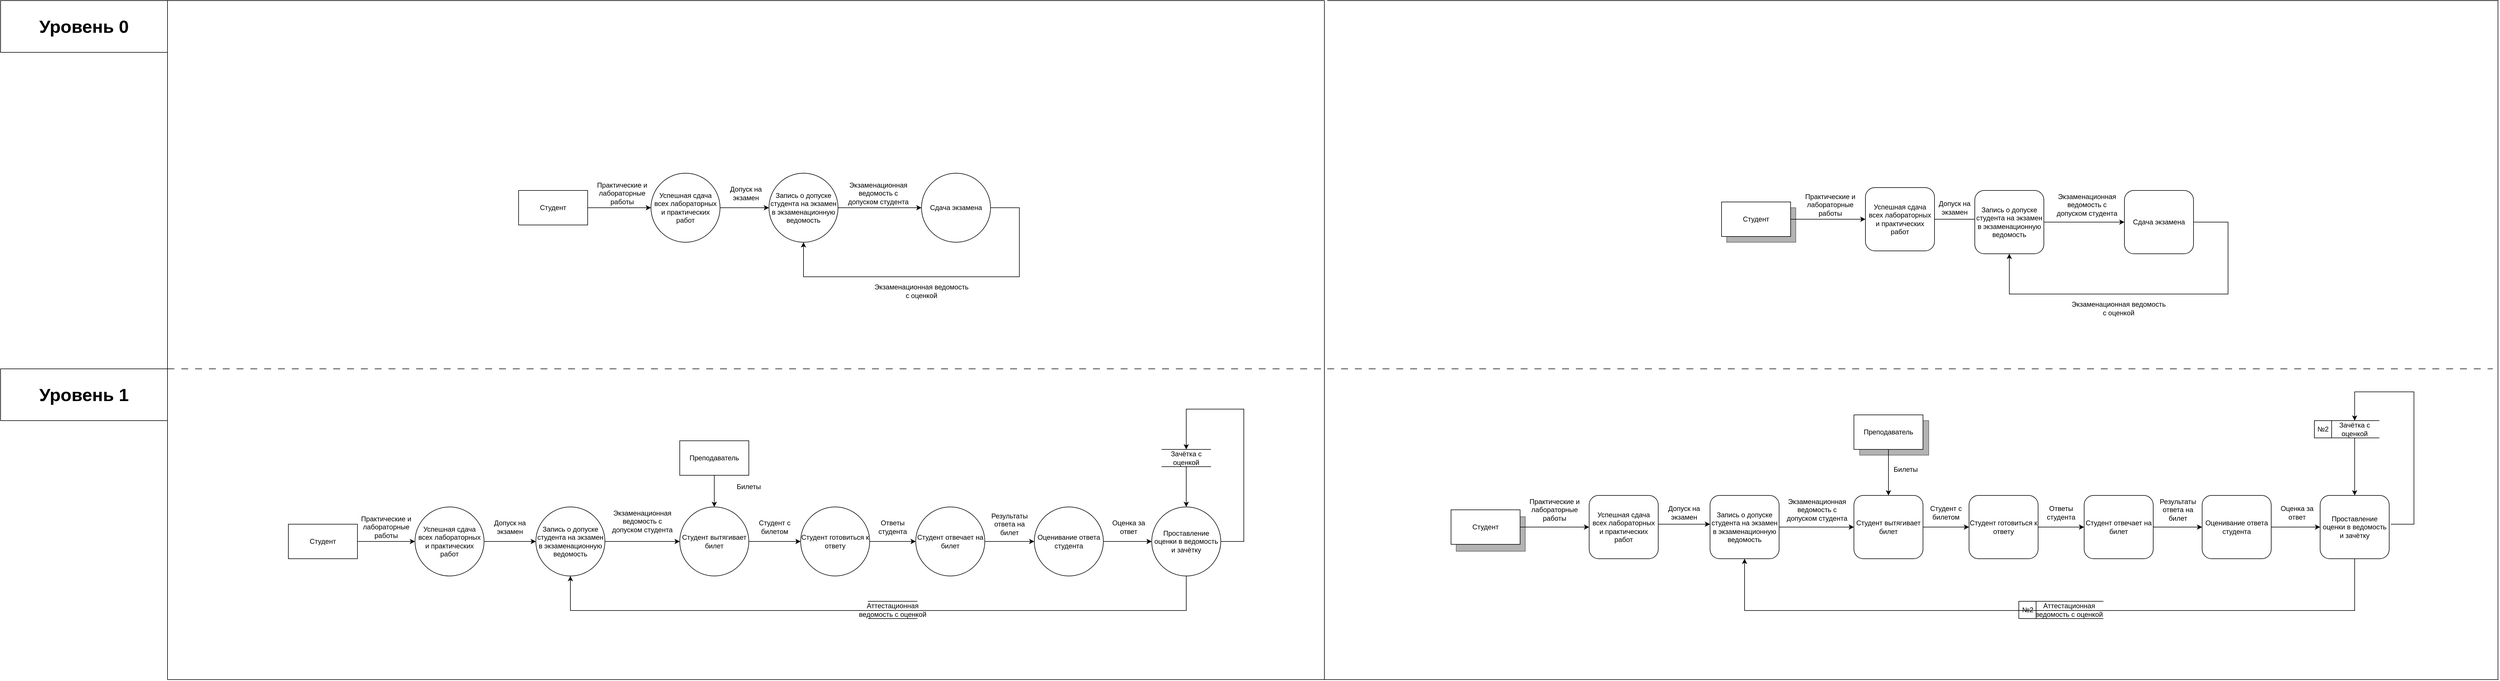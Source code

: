 <mxfile version="24.7.17">
  <diagram name="Страница — 1" id="KuF1aNF__Dn9vjjgXvMM">
    <mxGraphModel dx="2816" dy="2047" grid="1" gridSize="10" guides="1" tooltips="1" connect="1" arrows="1" fold="1" page="1" pageScale="1" pageWidth="827" pageHeight="1169" math="0" shadow="0">
      <root>
        <mxCell id="0" />
        <mxCell id="1" parent="0" />
        <mxCell id="7VWR8RbHU1ZDGCrCG8eW-115" value="" style="rounded=0;whiteSpace=wrap;html=1;fillColor=#B3B3B3;fontColor=#333333;strokeColor=#666666;" parent="1" vertex="1">
          <mxGeometry x="2610" y="450" width="120" height="60" as="geometry" />
        </mxCell>
        <mxCell id="oi9j0CM-D3y_nceLljSZ-13" value="Преподаватель" style="rounded=0;whiteSpace=wrap;html=1;" parent="1" vertex="1">
          <mxGeometry x="560" y="485" width="120" height="60" as="geometry" />
        </mxCell>
        <mxCell id="oi9j0CM-D3y_nceLljSZ-25" value="" style="endArrow=classic;html=1;rounded=0;exitX=1;exitY=0.5;exitDx=0;exitDy=0;entryX=0;entryY=0.5;entryDx=0;entryDy=0;" parent="1" source="Vf7tZnKfZint6bOVtPZR-2" edge="1">
          <mxGeometry width="50" height="50" relative="1" as="geometry">
            <mxPoint x="190" y="660" as="sourcePoint" />
            <mxPoint x="310" y="660" as="targetPoint" />
          </mxGeometry>
        </mxCell>
        <mxCell id="oi9j0CM-D3y_nceLljSZ-30" value="Допуск на&lt;br&gt;экзамен" style="text;html=1;align=center;verticalAlign=middle;whiteSpace=wrap;rounded=0;" parent="1" vertex="1">
          <mxGeometry x="230" y="620" width="70" height="30" as="geometry" />
        </mxCell>
        <mxCell id="7VWR8RbHU1ZDGCrCG8eW-5" value="Ответы студента" style="text;html=1;align=center;verticalAlign=middle;whiteSpace=wrap;rounded=0;" parent="1" vertex="1">
          <mxGeometry x="900" y="620" width="60" height="30" as="geometry" />
        </mxCell>
        <mxCell id="7VWR8RbHU1ZDGCrCG8eW-9" value="Запись о допуске студента на экзамен в экзаменационную ведомость" style="ellipse;whiteSpace=wrap;html=1;aspect=fixed;" parent="1" vertex="1">
          <mxGeometry x="310" y="600" width="120" height="120" as="geometry" />
        </mxCell>
        <mxCell id="7VWR8RbHU1ZDGCrCG8eW-18" value="" style="endArrow=classic;html=1;rounded=0;exitX=1;exitY=0.5;exitDx=0;exitDy=0;entryX=0;entryY=0.5;entryDx=0;entryDy=0;" parent="1" source="7VWR8RbHU1ZDGCrCG8eW-9" target="7VWR8RbHU1ZDGCrCG8eW-20" edge="1">
          <mxGeometry width="50" height="50" relative="1" as="geometry">
            <mxPoint x="530" y="770" as="sourcePoint" />
            <mxPoint x="590" y="660" as="targetPoint" />
          </mxGeometry>
        </mxCell>
        <mxCell id="7VWR8RbHU1ZDGCrCG8eW-19" value="Экзаменационная&lt;br&gt;ведомость с допуском студента" style="text;html=1;align=center;verticalAlign=middle;whiteSpace=wrap;rounded=0;" parent="1" vertex="1">
          <mxGeometry x="440" y="600" width="110" height="50" as="geometry" />
        </mxCell>
        <mxCell id="7VWR8RbHU1ZDGCrCG8eW-20" value="Студент вытягивает билет" style="ellipse;whiteSpace=wrap;html=1;aspect=fixed;" parent="1" vertex="1">
          <mxGeometry x="560" y="600" width="120" height="120" as="geometry" />
        </mxCell>
        <mxCell id="7VWR8RbHU1ZDGCrCG8eW-21" value="" style="endArrow=classic;html=1;rounded=0;entryX=0.5;entryY=0;entryDx=0;entryDy=0;exitX=0.5;exitY=1;exitDx=0;exitDy=0;" parent="1" source="oi9j0CM-D3y_nceLljSZ-13" target="7VWR8RbHU1ZDGCrCG8eW-20" edge="1">
          <mxGeometry width="50" height="50" relative="1" as="geometry">
            <mxPoint x="650" y="520" as="sourcePoint" />
            <mxPoint x="800" y="710" as="targetPoint" />
          </mxGeometry>
        </mxCell>
        <mxCell id="7VWR8RbHU1ZDGCrCG8eW-22" value="Билеты" style="text;html=1;align=center;verticalAlign=middle;whiteSpace=wrap;rounded=0;" parent="1" vertex="1">
          <mxGeometry x="650" y="550" width="60" height="30" as="geometry" />
        </mxCell>
        <mxCell id="7VWR8RbHU1ZDGCrCG8eW-23" value="Студент готовиться к ответу" style="ellipse;whiteSpace=wrap;html=1;aspect=fixed;" parent="1" vertex="1">
          <mxGeometry x="770" y="600" width="120" height="120" as="geometry" />
        </mxCell>
        <mxCell id="7VWR8RbHU1ZDGCrCG8eW-24" value="" style="endArrow=classic;html=1;rounded=0;exitX=1;exitY=0.5;exitDx=0;exitDy=0;entryX=0;entryY=0.5;entryDx=0;entryDy=0;" parent="1" source="7VWR8RbHU1ZDGCrCG8eW-20" target="7VWR8RbHU1ZDGCrCG8eW-23" edge="1">
          <mxGeometry width="50" height="50" relative="1" as="geometry">
            <mxPoint x="790" y="760" as="sourcePoint" />
            <mxPoint x="840" y="710" as="targetPoint" />
          </mxGeometry>
        </mxCell>
        <mxCell id="7VWR8RbHU1ZDGCrCG8eW-25" value="Студент с билетом" style="text;html=1;align=center;verticalAlign=middle;whiteSpace=wrap;rounded=0;" parent="1" vertex="1">
          <mxGeometry x="695" y="620" width="60" height="30" as="geometry" />
        </mxCell>
        <mxCell id="7VWR8RbHU1ZDGCrCG8eW-26" value="Студент отвечает на билет" style="ellipse;whiteSpace=wrap;html=1;aspect=fixed;" parent="1" vertex="1">
          <mxGeometry x="970" y="600" width="120" height="120" as="geometry" />
        </mxCell>
        <mxCell id="7VWR8RbHU1ZDGCrCG8eW-27" value="" style="endArrow=classic;html=1;rounded=0;exitX=1;exitY=0.5;exitDx=0;exitDy=0;entryX=0;entryY=0.5;entryDx=0;entryDy=0;" parent="1" source="7VWR8RbHU1ZDGCrCG8eW-23" target="7VWR8RbHU1ZDGCrCG8eW-26" edge="1">
          <mxGeometry width="50" height="50" relative="1" as="geometry">
            <mxPoint x="760" y="780" as="sourcePoint" />
            <mxPoint x="1110" y="660" as="targetPoint" />
          </mxGeometry>
        </mxCell>
        <mxCell id="7VWR8RbHU1ZDGCrCG8eW-28" value="Зачётка с оценкой" style="text;html=1;align=center;verticalAlign=middle;whiteSpace=wrap;rounded=0;" parent="1" vertex="1">
          <mxGeometry x="1397" y="500" width="86" height="30" as="geometry" />
        </mxCell>
        <mxCell id="7VWR8RbHU1ZDGCrCG8eW-29" value="" style="endArrow=classic;html=1;rounded=0;exitX=1;exitY=0.5;exitDx=0;exitDy=0;entryX=0;entryY=0.5;entryDx=0;entryDy=0;" parent="1" source="7VWR8RbHU1ZDGCrCG8eW-26" target="7VWR8RbHU1ZDGCrCG8eW-31" edge="1">
          <mxGeometry width="50" height="50" relative="1" as="geometry">
            <mxPoint x="1020" y="780" as="sourcePoint" />
            <mxPoint x="1330" y="660" as="targetPoint" />
          </mxGeometry>
        </mxCell>
        <mxCell id="7VWR8RbHU1ZDGCrCG8eW-30" value="Результаты ответа на билет" style="text;html=1;align=center;verticalAlign=middle;whiteSpace=wrap;rounded=0;" parent="1" vertex="1">
          <mxGeometry x="1090" y="615" width="86" height="30" as="geometry" />
        </mxCell>
        <mxCell id="7VWR8RbHU1ZDGCrCG8eW-31" value="Оценивание ответа студента" style="ellipse;whiteSpace=wrap;html=1;aspect=fixed;" parent="1" vertex="1">
          <mxGeometry x="1176" y="600" width="120" height="120" as="geometry" />
        </mxCell>
        <mxCell id="7VWR8RbHU1ZDGCrCG8eW-32" value="" style="endArrow=none;html=1;rounded=0;exitX=0;exitY=0;exitDx=0;exitDy=0;entryX=1;entryY=0;entryDx=0;entryDy=0;" parent="1" source="7VWR8RbHU1ZDGCrCG8eW-28" target="7VWR8RbHU1ZDGCrCG8eW-28" edge="1">
          <mxGeometry width="50" height="50" relative="1" as="geometry">
            <mxPoint x="1190" y="770" as="sourcePoint" />
            <mxPoint x="1240" y="720" as="targetPoint" />
          </mxGeometry>
        </mxCell>
        <mxCell id="7VWR8RbHU1ZDGCrCG8eW-33" value="" style="endArrow=none;html=1;rounded=0;exitX=0;exitY=1;exitDx=0;exitDy=0;entryX=1;entryY=1;entryDx=0;entryDy=0;" parent="1" source="7VWR8RbHU1ZDGCrCG8eW-28" target="7VWR8RbHU1ZDGCrCG8eW-28" edge="1">
          <mxGeometry width="50" height="50" relative="1" as="geometry">
            <mxPoint x="1190" y="720" as="sourcePoint" />
            <mxPoint x="1240" y="670" as="targetPoint" />
          </mxGeometry>
        </mxCell>
        <mxCell id="7VWR8RbHU1ZDGCrCG8eW-35" value="" style="endArrow=classic;html=1;rounded=0;entryX=0.5;entryY=0;entryDx=0;entryDy=0;exitX=0.5;exitY=1;exitDx=0;exitDy=0;" parent="1" source="7VWR8RbHU1ZDGCrCG8eW-28" target="7VWR8RbHU1ZDGCrCG8eW-36" edge="1">
          <mxGeometry width="50" height="50" relative="1" as="geometry">
            <mxPoint x="1614" y="500" as="sourcePoint" />
            <mxPoint x="1500" y="600" as="targetPoint" />
          </mxGeometry>
        </mxCell>
        <mxCell id="7VWR8RbHU1ZDGCrCG8eW-36" value="Проставление оценки в ведомость и зачётку" style="ellipse;whiteSpace=wrap;html=1;aspect=fixed;" parent="1" vertex="1">
          <mxGeometry x="1380" y="600" width="120" height="120" as="geometry" />
        </mxCell>
        <mxCell id="7VWR8RbHU1ZDGCrCG8eW-37" value="" style="endArrow=classic;html=1;rounded=0;exitX=1;exitY=0.5;exitDx=0;exitDy=0;entryX=0;entryY=0.5;entryDx=0;entryDy=0;" parent="1" source="7VWR8RbHU1ZDGCrCG8eW-31" target="7VWR8RbHU1ZDGCrCG8eW-36" edge="1">
          <mxGeometry width="50" height="50" relative="1" as="geometry">
            <mxPoint x="1220" y="740" as="sourcePoint" />
            <mxPoint x="1270" y="690" as="targetPoint" />
          </mxGeometry>
        </mxCell>
        <mxCell id="7VWR8RbHU1ZDGCrCG8eW-38" value="Оценка за ответ" style="text;html=1;align=center;verticalAlign=middle;whiteSpace=wrap;rounded=0;" parent="1" vertex="1">
          <mxGeometry x="1310" y="620" width="60" height="30" as="geometry" />
        </mxCell>
        <mxCell id="7VWR8RbHU1ZDGCrCG8eW-39" value="" style="endArrow=classic;html=1;rounded=0;exitX=1;exitY=0.5;exitDx=0;exitDy=0;entryX=0.5;entryY=0;entryDx=0;entryDy=0;" parent="1" source="7VWR8RbHU1ZDGCrCG8eW-36" target="7VWR8RbHU1ZDGCrCG8eW-28" edge="1">
          <mxGeometry width="50" height="50" relative="1" as="geometry">
            <mxPoint x="1330" y="890" as="sourcePoint" />
            <mxPoint x="1500" y="460" as="targetPoint" />
            <Array as="points">
              <mxPoint x="1540" y="660" />
              <mxPoint x="1540" y="430" />
              <mxPoint x="1440" y="430" />
            </Array>
          </mxGeometry>
        </mxCell>
        <mxCell id="7VWR8RbHU1ZDGCrCG8eW-43" value="" style="endArrow=classic;html=1;rounded=0;exitX=0.5;exitY=1;exitDx=0;exitDy=0;entryX=0.5;entryY=1;entryDx=0;entryDy=0;" parent="1" source="7VWR8RbHU1ZDGCrCG8eW-36" target="7VWR8RbHU1ZDGCrCG8eW-9" edge="1">
          <mxGeometry width="50" height="50" relative="1" as="geometry">
            <mxPoint x="1300" y="710" as="sourcePoint" />
            <mxPoint x="370" y="800" as="targetPoint" />
            <Array as="points">
              <mxPoint x="1440" y="780" />
              <mxPoint x="370" y="780" />
            </Array>
          </mxGeometry>
        </mxCell>
        <mxCell id="7VWR8RbHU1ZDGCrCG8eW-48" value="" style="endArrow=none;html=1;rounded=0;" parent="1" edge="1">
          <mxGeometry width="50" height="50" relative="1" as="geometry">
            <mxPoint x="-330" y="900" as="sourcePoint" />
            <mxPoint x="1680" y="900" as="targetPoint" />
          </mxGeometry>
        </mxCell>
        <mxCell id="7VWR8RbHU1ZDGCrCG8eW-49" value="" style="endArrow=none;html=1;rounded=0;" parent="1" edge="1">
          <mxGeometry width="50" height="50" relative="1" as="geometry">
            <mxPoint x="-330" y="900" as="sourcePoint" />
            <mxPoint x="-330" y="-280" as="targetPoint" />
          </mxGeometry>
        </mxCell>
        <mxCell id="7VWR8RbHU1ZDGCrCG8eW-51" value="" style="endArrow=none;html=1;rounded=0;" parent="1" edge="1">
          <mxGeometry width="50" height="50" relative="1" as="geometry">
            <mxPoint x="1680" y="-280" as="sourcePoint" />
            <mxPoint x="1680" y="900" as="targetPoint" />
          </mxGeometry>
        </mxCell>
        <mxCell id="7VWR8RbHU1ZDGCrCG8eW-53" value="Преподаватель" style="rounded=0;whiteSpace=wrap;html=1;" parent="1" vertex="1">
          <mxGeometry x="2600" y="440" width="120" height="60" as="geometry" />
        </mxCell>
        <mxCell id="7VWR8RbHU1ZDGCrCG8eW-61" value="" style="endArrow=classic;html=1;rounded=0;exitX=1;exitY=0.5;exitDx=0;exitDy=0;entryX=0;entryY=0.5;entryDx=0;entryDy=0;" parent="1" edge="1">
          <mxGeometry width="50" height="50" relative="1" as="geometry">
            <mxPoint x="2230" y="630" as="sourcePoint" />
            <mxPoint x="2350" y="630" as="targetPoint" />
          </mxGeometry>
        </mxCell>
        <mxCell id="7VWR8RbHU1ZDGCrCG8eW-65" value="Допуск на&lt;br&gt;экзамен" style="text;html=1;align=center;verticalAlign=middle;whiteSpace=wrap;rounded=0;" parent="1" vertex="1">
          <mxGeometry x="2270" y="595" width="70" height="30" as="geometry" />
        </mxCell>
        <mxCell id="7VWR8RbHU1ZDGCrCG8eW-66" value="Ответы студента" style="text;html=1;align=center;verticalAlign=middle;whiteSpace=wrap;rounded=0;" parent="1" vertex="1">
          <mxGeometry x="2930" y="595" width="60" height="30" as="geometry" />
        </mxCell>
        <mxCell id="7VWR8RbHU1ZDGCrCG8eW-73" value="" style="endArrow=classic;html=1;rounded=0;exitX=1;exitY=0.5;exitDx=0;exitDy=0;entryX=0;entryY=0.5;entryDx=0;entryDy=0;" parent="1" source="7VWR8RbHU1ZDGCrCG8eW-101" target="7VWR8RbHU1ZDGCrCG8eW-102" edge="1">
          <mxGeometry width="50" height="50" relative="1" as="geometry">
            <mxPoint x="2470" y="630" as="sourcePoint" />
            <mxPoint x="2630" y="630" as="targetPoint" />
          </mxGeometry>
        </mxCell>
        <mxCell id="7VWR8RbHU1ZDGCrCG8eW-74" value="Экзаменационная&lt;br&gt;ведомость с допуском студента" style="text;html=1;align=center;verticalAlign=middle;whiteSpace=wrap;rounded=0;" parent="1" vertex="1">
          <mxGeometry x="2481" y="580" width="110" height="50" as="geometry" />
        </mxCell>
        <mxCell id="7VWR8RbHU1ZDGCrCG8eW-76" value="" style="endArrow=classic;html=1;rounded=0;exitX=0.5;exitY=1;exitDx=0;exitDy=0;entryX=0.5;entryY=0;entryDx=0;entryDy=0;" parent="1" source="7VWR8RbHU1ZDGCrCG8eW-53" target="7VWR8RbHU1ZDGCrCG8eW-102" edge="1">
          <mxGeometry width="50" height="50" relative="1" as="geometry">
            <mxPoint x="2790" y="730" as="sourcePoint" />
            <mxPoint x="2690" y="690" as="targetPoint" />
          </mxGeometry>
        </mxCell>
        <mxCell id="7VWR8RbHU1ZDGCrCG8eW-77" value="Билеты" style="text;html=1;align=center;verticalAlign=middle;whiteSpace=wrap;rounded=0;" parent="1" vertex="1">
          <mxGeometry x="2660" y="520" width="60" height="30" as="geometry" />
        </mxCell>
        <mxCell id="7VWR8RbHU1ZDGCrCG8eW-79" value="" style="endArrow=classic;html=1;rounded=0;exitX=1;exitY=0.5;exitDx=0;exitDy=0;entryX=0;entryY=0.5;entryDx=0;entryDy=0;" parent="1" source="7VWR8RbHU1ZDGCrCG8eW-102" target="7VWR8RbHU1ZDGCrCG8eW-103" edge="1">
          <mxGeometry width="50" height="50" relative="1" as="geometry">
            <mxPoint x="2750" y="630" as="sourcePoint" />
            <mxPoint x="2830" y="630" as="targetPoint" />
          </mxGeometry>
        </mxCell>
        <mxCell id="7VWR8RbHU1ZDGCrCG8eW-80" value="Студент с билетом" style="text;html=1;align=center;verticalAlign=middle;whiteSpace=wrap;rounded=0;" parent="1" vertex="1">
          <mxGeometry x="2730" y="595" width="60" height="30" as="geometry" />
        </mxCell>
        <mxCell id="7VWR8RbHU1ZDGCrCG8eW-82" value="" style="endArrow=classic;html=1;rounded=0;exitX=1;exitY=0.5;exitDx=0;exitDy=0;entryX=0;entryY=0.5;entryDx=0;entryDy=0;" parent="1" source="7VWR8RbHU1ZDGCrCG8eW-103" target="7VWR8RbHU1ZDGCrCG8eW-104" edge="1">
          <mxGeometry width="50" height="50" relative="1" as="geometry">
            <mxPoint x="2950" y="630" as="sourcePoint" />
            <mxPoint x="3040.0" y="630" as="targetPoint" />
          </mxGeometry>
        </mxCell>
        <mxCell id="7VWR8RbHU1ZDGCrCG8eW-83" value="Зачётка с оценкой" style="text;html=1;align=center;verticalAlign=middle;whiteSpace=wrap;rounded=0;" parent="1" vertex="1">
          <mxGeometry x="3427" y="450" width="86" height="30" as="geometry" />
        </mxCell>
        <mxCell id="7VWR8RbHU1ZDGCrCG8eW-84" value="" style="endArrow=classic;html=1;rounded=0;exitX=1;exitY=0.5;exitDx=0;exitDy=0;entryX=0;entryY=0.5;entryDx=0;entryDy=0;" parent="1" source="7VWR8RbHU1ZDGCrCG8eW-104" target="7VWR8RbHU1ZDGCrCG8eW-105" edge="1">
          <mxGeometry width="50" height="50" relative="1" as="geometry">
            <mxPoint x="3160.0" y="630" as="sourcePoint" />
            <mxPoint x="3256" y="630" as="targetPoint" />
          </mxGeometry>
        </mxCell>
        <mxCell id="7VWR8RbHU1ZDGCrCG8eW-85" value="Результаты ответа на билет" style="text;html=1;align=center;verticalAlign=middle;whiteSpace=wrap;rounded=0;" parent="1" vertex="1">
          <mxGeometry x="3120" y="590" width="86" height="30" as="geometry" />
        </mxCell>
        <mxCell id="7VWR8RbHU1ZDGCrCG8eW-87" value="" style="endArrow=none;html=1;rounded=0;exitX=0;exitY=0;exitDx=0;exitDy=0;entryX=1;entryY=0;entryDx=0;entryDy=0;" parent="1" source="7VWR8RbHU1ZDGCrCG8eW-83" target="7VWR8RbHU1ZDGCrCG8eW-83" edge="1">
          <mxGeometry width="50" height="50" relative="1" as="geometry">
            <mxPoint x="3163" y="760" as="sourcePoint" />
            <mxPoint x="3213" y="710" as="targetPoint" />
          </mxGeometry>
        </mxCell>
        <mxCell id="7VWR8RbHU1ZDGCrCG8eW-88" value="" style="endArrow=none;html=1;rounded=0;exitX=0;exitY=1;exitDx=0;exitDy=0;entryX=1;entryY=1;entryDx=0;entryDy=0;" parent="1" source="7VWR8RbHU1ZDGCrCG8eW-83" target="7VWR8RbHU1ZDGCrCG8eW-83" edge="1">
          <mxGeometry width="50" height="50" relative="1" as="geometry">
            <mxPoint x="3163" y="710" as="sourcePoint" />
            <mxPoint x="3213" y="660" as="targetPoint" />
          </mxGeometry>
        </mxCell>
        <mxCell id="7VWR8RbHU1ZDGCrCG8eW-89" value="" style="endArrow=classic;html=1;rounded=0;entryX=0.5;entryY=0;entryDx=0;entryDy=0;exitX=0.5;exitY=1;exitDx=0;exitDy=0;" parent="1" source="7VWR8RbHU1ZDGCrCG8eW-83" target="7VWR8RbHU1ZDGCrCG8eW-106" edge="1">
          <mxGeometry width="50" height="50" relative="1" as="geometry">
            <mxPoint x="3587" y="470" as="sourcePoint" />
            <mxPoint x="3403" y="580" as="targetPoint" />
          </mxGeometry>
        </mxCell>
        <mxCell id="7VWR8RbHU1ZDGCrCG8eW-91" value="" style="endArrow=classic;html=1;rounded=0;exitX=1;exitY=0.5;exitDx=0;exitDy=0;entryX=0;entryY=0.5;entryDx=0;entryDy=0;" parent="1" source="7VWR8RbHU1ZDGCrCG8eW-105" target="7VWR8RbHU1ZDGCrCG8eW-106" edge="1">
          <mxGeometry width="50" height="50" relative="1" as="geometry">
            <mxPoint x="3376.0" y="630" as="sourcePoint" />
            <mxPoint x="3480" y="630" as="targetPoint" />
          </mxGeometry>
        </mxCell>
        <mxCell id="7VWR8RbHU1ZDGCrCG8eW-92" value="Оценка за ответ" style="text;html=1;align=center;verticalAlign=middle;whiteSpace=wrap;rounded=0;" parent="1" vertex="1">
          <mxGeometry x="3340" y="595" width="60" height="30" as="geometry" />
        </mxCell>
        <mxCell id="7VWR8RbHU1ZDGCrCG8eW-93" value="" style="endArrow=classic;html=1;rounded=0;exitX=1;exitY=0.5;exitDx=0;exitDy=0;entryX=0.5;entryY=0;entryDx=0;entryDy=0;" parent="1" target="7VWR8RbHU1ZDGCrCG8eW-83" edge="1">
          <mxGeometry width="50" height="50" relative="1" as="geometry">
            <mxPoint x="3533" y="630" as="sourcePoint" />
            <mxPoint x="3473" y="430" as="targetPoint" />
            <Array as="points">
              <mxPoint x="3573" y="630" />
              <mxPoint x="3573" y="400" />
              <mxPoint x="3470" y="400" />
            </Array>
          </mxGeometry>
        </mxCell>
        <mxCell id="7VWR8RbHU1ZDGCrCG8eW-96" value="" style="endArrow=classic;html=1;rounded=0;exitX=0.5;exitY=1;exitDx=0;exitDy=0;entryX=0.5;entryY=1;entryDx=0;entryDy=0;" parent="1" source="7VWR8RbHU1ZDGCrCG8eW-106" target="7VWR8RbHU1ZDGCrCG8eW-101" edge="1">
          <mxGeometry width="50" height="50" relative="1" as="geometry">
            <mxPoint x="3540" y="690" as="sourcePoint" />
            <mxPoint x="2410" y="770" as="targetPoint" />
            <Array as="points">
              <mxPoint x="3470" y="780" />
              <mxPoint x="2410" y="780" />
            </Array>
          </mxGeometry>
        </mxCell>
        <mxCell id="7VWR8RbHU1ZDGCrCG8eW-101" value="Запись о допуске студента на экзамен в экзаменационную ведомость" style="rounded=1;whiteSpace=wrap;html=1;" parent="1" vertex="1">
          <mxGeometry x="2350" y="580" width="120" height="110" as="geometry" />
        </mxCell>
        <mxCell id="7VWR8RbHU1ZDGCrCG8eW-102" value="Студент вытягивает билет" style="rounded=1;whiteSpace=wrap;html=1;" parent="1" vertex="1">
          <mxGeometry x="2600" y="580" width="120" height="110" as="geometry" />
        </mxCell>
        <mxCell id="7VWR8RbHU1ZDGCrCG8eW-103" value="Студент готовиться к ответу" style="rounded=1;whiteSpace=wrap;html=1;" parent="1" vertex="1">
          <mxGeometry x="2800" y="580" width="120" height="110" as="geometry" />
        </mxCell>
        <mxCell id="7VWR8RbHU1ZDGCrCG8eW-104" value="Студент отвечает на билет" style="rounded=1;whiteSpace=wrap;html=1;" parent="1" vertex="1">
          <mxGeometry x="3000" y="580" width="120" height="110" as="geometry" />
        </mxCell>
        <mxCell id="7VWR8RbHU1ZDGCrCG8eW-105" value="Оценивание ответа студента" style="rounded=1;whiteSpace=wrap;html=1;" parent="1" vertex="1">
          <mxGeometry x="3205" y="580" width="120" height="110" as="geometry" />
        </mxCell>
        <mxCell id="7VWR8RbHU1ZDGCrCG8eW-106" value="Проставление оценки в ведомость и зачётку" style="rounded=1;whiteSpace=wrap;html=1;" parent="1" vertex="1">
          <mxGeometry x="3410" y="580" width="120" height="110" as="geometry" />
        </mxCell>
        <mxCell id="7VWR8RbHU1ZDGCrCG8eW-108" value="№2" style="rounded=0;whiteSpace=wrap;html=1;fillColor=none;" parent="1" vertex="1">
          <mxGeometry x="3400" y="450" width="30" height="30" as="geometry" />
        </mxCell>
        <mxCell id="a7-azmmy95JN8hFRcXhF-1" value="Студент" style="rounded=0;whiteSpace=wrap;html=1;" parent="1" vertex="1">
          <mxGeometry x="280" y="50" width="120" height="60" as="geometry" />
        </mxCell>
        <mxCell id="a7-azmmy95JN8hFRcXhF-3" value="Успешная сдача всех лабораторных и практических работ" style="ellipse;whiteSpace=wrap;html=1;aspect=fixed;" parent="1" vertex="1">
          <mxGeometry x="510" y="20" width="120" height="120" as="geometry" />
        </mxCell>
        <mxCell id="a7-azmmy95JN8hFRcXhF-5" value="" style="endArrow=classic;html=1;rounded=0;exitX=1;exitY=0.5;exitDx=0;exitDy=0;entryX=0;entryY=0.5;entryDx=0;entryDy=0;" parent="1" source="a7-azmmy95JN8hFRcXhF-1" target="a7-azmmy95JN8hFRcXhF-3" edge="1">
          <mxGeometry width="50" height="50" relative="1" as="geometry">
            <mxPoint x="805" y="120" as="sourcePoint" />
            <mxPoint x="855" y="70" as="targetPoint" />
          </mxGeometry>
        </mxCell>
        <mxCell id="a7-azmmy95JN8hFRcXhF-9" value="" style="endArrow=classic;html=1;rounded=0;exitX=1;exitY=0.5;exitDx=0;exitDy=0;entryX=0;entryY=0.5;entryDx=0;entryDy=0;" parent="1" source="a7-azmmy95JN8hFRcXhF-3" edge="1">
          <mxGeometry width="50" height="50" relative="1" as="geometry">
            <mxPoint x="805" y="120" as="sourcePoint" />
            <mxPoint x="715" y="80" as="targetPoint" />
          </mxGeometry>
        </mxCell>
        <mxCell id="a7-azmmy95JN8hFRcXhF-11" value="Практические и лабораторные работы" style="text;html=1;align=center;verticalAlign=middle;whiteSpace=wrap;rounded=0;rotation=0;" parent="1" vertex="1">
          <mxGeometry x="400" y="35" width="120" height="40" as="geometry" />
        </mxCell>
        <mxCell id="a7-azmmy95JN8hFRcXhF-13" value="Допуск на&lt;br&gt;экзамен" style="text;html=1;align=center;verticalAlign=middle;whiteSpace=wrap;rounded=0;" parent="1" vertex="1">
          <mxGeometry x="640" y="40" width="70" height="30" as="geometry" />
        </mxCell>
        <mxCell id="a7-azmmy95JN8hFRcXhF-14" value="Запись о допуске студента на экзамен в экзаменационную ведомость" style="ellipse;whiteSpace=wrap;html=1;aspect=fixed;" parent="1" vertex="1">
          <mxGeometry x="715" y="20" width="120" height="120" as="geometry" />
        </mxCell>
        <mxCell id="a7-azmmy95JN8hFRcXhF-20" value="Сдача экзамена" style="ellipse;whiteSpace=wrap;html=1;aspect=fixed;" parent="1" vertex="1">
          <mxGeometry x="980" y="20" width="120" height="120" as="geometry" />
        </mxCell>
        <mxCell id="a7-azmmy95JN8hFRcXhF-22" value="Экзаменационная&lt;br&gt;ведомость с допуском студента" style="text;html=1;align=center;verticalAlign=middle;whiteSpace=wrap;rounded=0;" parent="1" vertex="1">
          <mxGeometry x="850" y="30" width="110" height="50" as="geometry" />
        </mxCell>
        <mxCell id="a7-azmmy95JN8hFRcXhF-23" value="" style="endArrow=classic;html=1;rounded=0;exitX=1;exitY=0.5;exitDx=0;exitDy=0;entryX=0;entryY=0.5;entryDx=0;entryDy=0;" parent="1" source="a7-azmmy95JN8hFRcXhF-14" target="a7-azmmy95JN8hFRcXhF-20" edge="1">
          <mxGeometry width="50" height="50" relative="1" as="geometry">
            <mxPoint x="1205" y="440" as="sourcePoint" />
            <mxPoint x="1255" y="390" as="targetPoint" />
          </mxGeometry>
        </mxCell>
        <mxCell id="a7-azmmy95JN8hFRcXhF-24" value="" style="endArrow=classic;html=1;rounded=0;exitX=1;exitY=0.5;exitDx=0;exitDy=0;entryX=0.5;entryY=1;entryDx=0;entryDy=0;" parent="1" source="a7-azmmy95JN8hFRcXhF-20" target="a7-azmmy95JN8hFRcXhF-14" edge="1">
          <mxGeometry width="50" height="50" relative="1" as="geometry">
            <mxPoint x="1085" y="290" as="sourcePoint" />
            <mxPoint x="775" y="220" as="targetPoint" />
            <Array as="points">
              <mxPoint x="1150" y="80" />
              <mxPoint x="1150" y="200" />
              <mxPoint x="775" y="200" />
            </Array>
          </mxGeometry>
        </mxCell>
        <mxCell id="a7-azmmy95JN8hFRcXhF-25" value="Экзаменационная ведомость с оценкой" style="text;html=1;align=center;verticalAlign=middle;whiteSpace=wrap;rounded=0;" parent="1" vertex="1">
          <mxGeometry x="895" y="210" width="170" height="30" as="geometry" />
        </mxCell>
        <mxCell id="a7-azmmy95JN8hFRcXhF-26" value="" style="endArrow=none;html=1;rounded=0;dashed=1;dashPattern=12 12;" parent="1" edge="1">
          <mxGeometry width="50" height="50" relative="1" as="geometry">
            <mxPoint x="-330" y="360" as="sourcePoint" />
            <mxPoint x="1680" y="360" as="targetPoint" />
          </mxGeometry>
        </mxCell>
        <mxCell id="a7-azmmy95JN8hFRcXhF-27" value="" style="endArrow=none;html=1;rounded=0;" parent="1" edge="1">
          <mxGeometry width="50" height="50" relative="1" as="geometry">
            <mxPoint x="-330" y="-280" as="sourcePoint" />
            <mxPoint x="1680" y="-280" as="targetPoint" />
          </mxGeometry>
        </mxCell>
        <mxCell id="a7-azmmy95JN8hFRcXhF-28" value="&lt;b&gt;&lt;font style=&quot;font-size: 31px;&quot;&gt;Уровень 0&lt;/font&gt;&lt;/b&gt;" style="rounded=0;whiteSpace=wrap;html=1;fillColor=none;" parent="1" vertex="1">
          <mxGeometry x="-620" y="-280" width="290" height="90" as="geometry" />
        </mxCell>
        <mxCell id="a7-azmmy95JN8hFRcXhF-31" value="&lt;b&gt;&lt;font style=&quot;font-size: 31px;&quot;&gt;Уровень 1&lt;/font&gt;&lt;/b&gt;" style="rounded=0;whiteSpace=wrap;html=1;fillColor=none;" parent="1" vertex="1">
          <mxGeometry x="-620" y="360" width="290" height="90" as="geometry" />
        </mxCell>
        <mxCell id="a7-azmmy95JN8hFRcXhF-40" value="" style="endArrow=classic;html=1;rounded=0;exitX=1;exitY=0.5;exitDx=0;exitDy=0;entryX=0;entryY=0.5;entryDx=0;entryDy=0;" parent="1" edge="1">
          <mxGeometry width="50" height="50" relative="1" as="geometry">
            <mxPoint x="2735.0" y="100" as="sourcePoint" />
            <mxPoint x="2855" y="100" as="targetPoint" />
          </mxGeometry>
        </mxCell>
        <mxCell id="a7-azmmy95JN8hFRcXhF-44" value="Допуск на&lt;br&gt;экзамен" style="text;html=1;align=center;verticalAlign=middle;whiteSpace=wrap;rounded=0;" parent="1" vertex="1">
          <mxGeometry x="2740" y="65" width="70" height="30" as="geometry" />
        </mxCell>
        <mxCell id="a7-azmmy95JN8hFRcXhF-52" value="Экзаменационная&lt;br&gt;ведомость с допуском студента" style="text;html=1;align=center;verticalAlign=middle;whiteSpace=wrap;rounded=0;" parent="1" vertex="1">
          <mxGeometry x="2950" y="50" width="110" height="50" as="geometry" />
        </mxCell>
        <mxCell id="a7-azmmy95JN8hFRcXhF-53" value="" style="endArrow=classic;html=1;rounded=0;exitX=1;exitY=0.5;exitDx=0;exitDy=0;entryX=0;entryY=0.5;entryDx=0;entryDy=0;" parent="1" source="a7-azmmy95JN8hFRcXhF-59" target="a7-azmmy95JN8hFRcXhF-60" edge="1">
          <mxGeometry width="50" height="50" relative="1" as="geometry">
            <mxPoint x="2975" y="100" as="sourcePoint" />
            <mxPoint x="3165" y="100" as="targetPoint" />
          </mxGeometry>
        </mxCell>
        <mxCell id="a7-azmmy95JN8hFRcXhF-54" value="" style="endArrow=classic;html=1;rounded=0;exitX=1;exitY=0.5;exitDx=0;exitDy=0;entryX=0.5;entryY=1;entryDx=0;entryDy=0;" parent="1" source="a7-azmmy95JN8hFRcXhF-60" target="a7-azmmy95JN8hFRcXhF-59" edge="1">
          <mxGeometry width="50" height="50" relative="1" as="geometry">
            <mxPoint x="3285" y="100" as="sourcePoint" />
            <mxPoint x="2915" y="240" as="targetPoint" />
            <Array as="points">
              <mxPoint x="3250" y="105" />
              <mxPoint x="3250" y="230" />
              <mxPoint x="2870" y="230" />
            </Array>
          </mxGeometry>
        </mxCell>
        <mxCell id="a7-azmmy95JN8hFRcXhF-55" value="Экзаменационная ведомость с оценкой" style="text;html=1;align=center;verticalAlign=middle;whiteSpace=wrap;rounded=0;" parent="1" vertex="1">
          <mxGeometry x="2975" y="240" width="170" height="30" as="geometry" />
        </mxCell>
        <mxCell id="a7-azmmy95JN8hFRcXhF-57" value="Успешная сдача всех лабораторных и практических работ" style="rounded=1;whiteSpace=wrap;html=1;" parent="1" vertex="1">
          <mxGeometry x="2620" y="45" width="120" height="110" as="geometry" />
        </mxCell>
        <mxCell id="a7-azmmy95JN8hFRcXhF-59" value="Запись о допуске студента на экзамен в экзаменационную ведомость" style="rounded=1;whiteSpace=wrap;html=1;" parent="1" vertex="1">
          <mxGeometry x="2810" y="50" width="120" height="110" as="geometry" />
        </mxCell>
        <mxCell id="a7-azmmy95JN8hFRcXhF-60" value="Сдача экзамена" style="rounded=1;whiteSpace=wrap;html=1;" parent="1" vertex="1">
          <mxGeometry x="3070" y="50" width="120" height="110" as="geometry" />
        </mxCell>
        <mxCell id="a7-azmmy95JN8hFRcXhF-62" value="" style="endArrow=none;html=1;rounded=0;" parent="1" edge="1">
          <mxGeometry width="50" height="50" relative="1" as="geometry">
            <mxPoint x="1680" y="900" as="sourcePoint" />
            <mxPoint x="3720" y="900" as="targetPoint" />
          </mxGeometry>
        </mxCell>
        <mxCell id="a7-azmmy95JN8hFRcXhF-63" value="" style="endArrow=none;html=1;rounded=0;" parent="1" edge="1">
          <mxGeometry width="50" height="50" relative="1" as="geometry">
            <mxPoint x="3719" y="-280" as="sourcePoint" />
            <mxPoint x="3719" y="900" as="targetPoint" />
          </mxGeometry>
        </mxCell>
        <mxCell id="a7-azmmy95JN8hFRcXhF-64" value="" style="endArrow=none;html=1;rounded=0;" parent="1" edge="1">
          <mxGeometry width="50" height="50" relative="1" as="geometry">
            <mxPoint x="1685" y="-280" as="sourcePoint" />
            <mxPoint x="3720" y="-280" as="targetPoint" />
          </mxGeometry>
        </mxCell>
        <mxCell id="a7-azmmy95JN8hFRcXhF-65" value="" style="endArrow=none;html=1;rounded=0;dashed=1;dashPattern=12 12;" parent="1" edge="1">
          <mxGeometry width="50" height="50" relative="1" as="geometry">
            <mxPoint x="1685" y="360" as="sourcePoint" />
            <mxPoint x="3710" y="360" as="targetPoint" />
          </mxGeometry>
        </mxCell>
        <mxCell id="Vf7tZnKfZint6bOVtPZR-1" value="Студент" style="rounded=0;whiteSpace=wrap;html=1;" parent="1" vertex="1">
          <mxGeometry x="-120" y="630" width="120" height="60" as="geometry" />
        </mxCell>
        <mxCell id="Vf7tZnKfZint6bOVtPZR-2" value="Успешная сдача всех лабораторных и практических работ" style="ellipse;whiteSpace=wrap;html=1;aspect=fixed;" parent="1" vertex="1">
          <mxGeometry x="100" y="600" width="120" height="120" as="geometry" />
        </mxCell>
        <mxCell id="Vf7tZnKfZint6bOVtPZR-3" value="" style="endArrow=classic;html=1;rounded=0;exitX=1;exitY=0.5;exitDx=0;exitDy=0;entryX=0;entryY=0.5;entryDx=0;entryDy=0;" parent="1" source="Vf7tZnKfZint6bOVtPZR-1" target="Vf7tZnKfZint6bOVtPZR-2" edge="1">
          <mxGeometry width="50" height="50" relative="1" as="geometry">
            <mxPoint x="395" y="700" as="sourcePoint" />
            <mxPoint x="445" y="650" as="targetPoint" />
          </mxGeometry>
        </mxCell>
        <mxCell id="Vf7tZnKfZint6bOVtPZR-4" value="Практические и лабораторные работы" style="text;html=1;align=center;verticalAlign=middle;whiteSpace=wrap;rounded=0;rotation=0;" parent="1" vertex="1">
          <mxGeometry x="-10" y="615" width="120" height="40" as="geometry" />
        </mxCell>
        <mxCell id="Vf7tZnKfZint6bOVtPZR-5" value="" style="rounded=0;whiteSpace=wrap;html=1;fillColor=#B3B3B3;fontColor=#333333;strokeColor=#666666;" parent="1" vertex="1">
          <mxGeometry x="2379" y="80" width="120" height="60" as="geometry" />
        </mxCell>
        <mxCell id="a7-azmmy95JN8hFRcXhF-32" value="Студент" style="rounded=0;whiteSpace=wrap;html=1;" parent="1" vertex="1">
          <mxGeometry x="2370" y="70" width="120" height="60" as="geometry" />
        </mxCell>
        <mxCell id="a7-azmmy95JN8hFRcXhF-36" value="" style="endArrow=classic;html=1;rounded=0;exitX=1;exitY=0.5;exitDx=0;exitDy=0;entryX=0;entryY=0.5;entryDx=0;entryDy=0;" parent="1" source="a7-azmmy95JN8hFRcXhF-32" target="a7-azmmy95JN8hFRcXhF-57" edge="1">
          <mxGeometry width="50" height="50" relative="1" as="geometry">
            <mxPoint x="2945" y="140" as="sourcePoint" />
            <mxPoint x="2615.0" y="100" as="targetPoint" />
          </mxGeometry>
        </mxCell>
        <mxCell id="Vf7tZnKfZint6bOVtPZR-6" value="Практические и лабораторные работы" style="text;html=1;align=center;verticalAlign=middle;whiteSpace=wrap;rounded=0;rotation=0;" parent="1" vertex="1">
          <mxGeometry x="2499" y="55" width="120" height="40" as="geometry" />
        </mxCell>
        <mxCell id="Vf7tZnKfZint6bOVtPZR-7" value="Успешная сдача всех лабораторных и практических работ" style="rounded=1;whiteSpace=wrap;html=1;" parent="1" vertex="1">
          <mxGeometry x="2140" y="580" width="120" height="110" as="geometry" />
        </mxCell>
        <mxCell id="Vf7tZnKfZint6bOVtPZR-8" value="" style="rounded=0;whiteSpace=wrap;html=1;fillColor=#B3B3B3;fontColor=#333333;strokeColor=#666666;" parent="1" vertex="1">
          <mxGeometry x="1909" y="617" width="120" height="60" as="geometry" />
        </mxCell>
        <mxCell id="Vf7tZnKfZint6bOVtPZR-9" value="Студент" style="rounded=0;whiteSpace=wrap;html=1;" parent="1" vertex="1">
          <mxGeometry x="1900" y="605" width="120" height="60" as="geometry" />
        </mxCell>
        <mxCell id="Vf7tZnKfZint6bOVtPZR-10" value="" style="endArrow=classic;html=1;rounded=0;exitX=1;exitY=0.5;exitDx=0;exitDy=0;entryX=0;entryY=0.5;entryDx=0;entryDy=0;" parent="1" source="Vf7tZnKfZint6bOVtPZR-9" target="Vf7tZnKfZint6bOVtPZR-7" edge="1">
          <mxGeometry width="50" height="50" relative="1" as="geometry">
            <mxPoint x="2435" y="675" as="sourcePoint" />
            <mxPoint x="2105.0" y="635" as="targetPoint" />
          </mxGeometry>
        </mxCell>
        <mxCell id="Vf7tZnKfZint6bOVtPZR-11" value="Практические и лабораторные работы" style="text;html=1;align=center;verticalAlign=middle;whiteSpace=wrap;rounded=0;rotation=0;" parent="1" vertex="1">
          <mxGeometry x="2020" y="585" width="120" height="40" as="geometry" />
        </mxCell>
        <mxCell id="9c2dHG0O4m7vhXWFaXtY-6" value="Аттестационная ведомость с оценкой" style="text;html=1;align=center;verticalAlign=middle;whiteSpace=wrap;rounded=0;" vertex="1" parent="1">
          <mxGeometry x="870" y="764" width="120" height="30" as="geometry" />
        </mxCell>
        <mxCell id="9c2dHG0O4m7vhXWFaXtY-8" value="" style="endArrow=none;html=1;rounded=0;exitX=0;exitY=0;exitDx=0;exitDy=0;entryX=1;entryY=0;entryDx=0;entryDy=0;" edge="1" parent="1">
          <mxGeometry width="50" height="50" relative="1" as="geometry">
            <mxPoint x="887" y="764" as="sourcePoint" />
            <mxPoint x="973" y="764" as="targetPoint" />
          </mxGeometry>
        </mxCell>
        <mxCell id="9c2dHG0O4m7vhXWFaXtY-9" value="" style="endArrow=none;html=1;rounded=0;exitX=0;exitY=1;exitDx=0;exitDy=0;entryX=1;entryY=1;entryDx=0;entryDy=0;" edge="1" parent="1">
          <mxGeometry width="50" height="50" relative="1" as="geometry">
            <mxPoint x="887" y="794" as="sourcePoint" />
            <mxPoint x="973" y="794" as="targetPoint" />
          </mxGeometry>
        </mxCell>
        <mxCell id="9c2dHG0O4m7vhXWFaXtY-13" value="Аттестационная ведомость с оценкой" style="text;html=1;align=center;verticalAlign=middle;whiteSpace=wrap;rounded=0;" vertex="1" parent="1">
          <mxGeometry x="2913.5" y="764" width="120" height="30" as="geometry" />
        </mxCell>
        <mxCell id="9c2dHG0O4m7vhXWFaXtY-14" value="" style="endArrow=none;html=1;rounded=0;exitX=0;exitY=0;exitDx=0;exitDy=0;entryX=1;entryY=0;entryDx=0;entryDy=0;" edge="1" parent="1" source="9c2dHG0O4m7vhXWFaXtY-13" target="9c2dHG0O4m7vhXWFaXtY-13">
          <mxGeometry width="50" height="50" relative="1" as="geometry">
            <mxPoint x="2649.5" y="1074" as="sourcePoint" />
            <mxPoint x="2699.5" y="1024" as="targetPoint" />
          </mxGeometry>
        </mxCell>
        <mxCell id="9c2dHG0O4m7vhXWFaXtY-15" value="" style="endArrow=none;html=1;rounded=0;exitX=0;exitY=1;exitDx=0;exitDy=0;entryX=1;entryY=1;entryDx=0;entryDy=0;" edge="1" parent="1" source="9c2dHG0O4m7vhXWFaXtY-13" target="9c2dHG0O4m7vhXWFaXtY-13">
          <mxGeometry width="50" height="50" relative="1" as="geometry">
            <mxPoint x="2649.5" y="1024" as="sourcePoint" />
            <mxPoint x="2699.5" y="974" as="targetPoint" />
          </mxGeometry>
        </mxCell>
        <mxCell id="9c2dHG0O4m7vhXWFaXtY-16" value="№2" style="rounded=0;whiteSpace=wrap;html=1;fillColor=none;" vertex="1" parent="1">
          <mxGeometry x="2886.5" y="764" width="30" height="30" as="geometry" />
        </mxCell>
      </root>
    </mxGraphModel>
  </diagram>
</mxfile>
